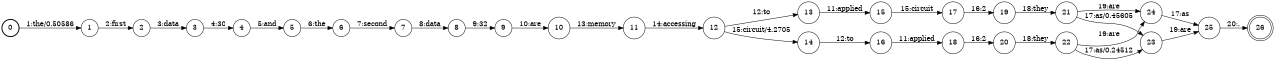 digraph FST {
rankdir = LR;
size = "8.5,11";
label = "";
center = 1;
orientation = Portrait;
ranksep = "0.4";
nodesep = "0.25";
0 [label = "0", shape = circle, style = bold, fontsize = 14]
	0 -> 1 [label = "1:the/0.50586", fontsize = 14];
1 [label = "1", shape = circle, style = solid, fontsize = 14]
	1 -> 2 [label = "2:first", fontsize = 14];
2 [label = "2", shape = circle, style = solid, fontsize = 14]
	2 -> 3 [label = "3:data", fontsize = 14];
3 [label = "3", shape = circle, style = solid, fontsize = 14]
	3 -> 4 [label = "4:30", fontsize = 14];
4 [label = "4", shape = circle, style = solid, fontsize = 14]
	4 -> 5 [label = "5:and", fontsize = 14];
5 [label = "5", shape = circle, style = solid, fontsize = 14]
	5 -> 6 [label = "6:the", fontsize = 14];
6 [label = "6", shape = circle, style = solid, fontsize = 14]
	6 -> 7 [label = "7:second", fontsize = 14];
7 [label = "7", shape = circle, style = solid, fontsize = 14]
	7 -> 8 [label = "8:data", fontsize = 14];
8 [label = "8", shape = circle, style = solid, fontsize = 14]
	8 -> 9 [label = "9:32", fontsize = 14];
9 [label = "9", shape = circle, style = solid, fontsize = 14]
	9 -> 10 [label = "10:are", fontsize = 14];
10 [label = "10", shape = circle, style = solid, fontsize = 14]
	10 -> 11 [label = "13:memory", fontsize = 14];
11 [label = "11", shape = circle, style = solid, fontsize = 14]
	11 -> 12 [label = "14:accessing", fontsize = 14];
12 [label = "12", shape = circle, style = solid, fontsize = 14]
	12 -> 13 [label = "12:to", fontsize = 14];
	12 -> 14 [label = "15:circuit/4.2705", fontsize = 14];
13 [label = "13", shape = circle, style = solid, fontsize = 14]
	13 -> 15 [label = "11:applied", fontsize = 14];
14 [label = "14", shape = circle, style = solid, fontsize = 14]
	14 -> 16 [label = "12:to", fontsize = 14];
15 [label = "15", shape = circle, style = solid, fontsize = 14]
	15 -> 17 [label = "15:circuit", fontsize = 14];
16 [label = "16", shape = circle, style = solid, fontsize = 14]
	16 -> 18 [label = "11:applied", fontsize = 14];
17 [label = "17", shape = circle, style = solid, fontsize = 14]
	17 -> 19 [label = "16:2", fontsize = 14];
18 [label = "18", shape = circle, style = solid, fontsize = 14]
	18 -> 20 [label = "16:2", fontsize = 14];
19 [label = "19", shape = circle, style = solid, fontsize = 14]
	19 -> 21 [label = "18:they", fontsize = 14];
20 [label = "20", shape = circle, style = solid, fontsize = 14]
	20 -> 22 [label = "18:they", fontsize = 14];
21 [label = "21", shape = circle, style = solid, fontsize = 14]
	21 -> 24 [label = "19:are", fontsize = 14];
	21 -> 23 [label = "17:as/0.45605", fontsize = 14];
22 [label = "22", shape = circle, style = solid, fontsize = 14]
	22 -> 24 [label = "19:are", fontsize = 14];
	22 -> 23 [label = "17:as/0.24512", fontsize = 14];
23 [label = "23", shape = circle, style = solid, fontsize = 14]
	23 -> 25 [label = "19:are", fontsize = 14];
24 [label = "24", shape = circle, style = solid, fontsize = 14]
	24 -> 25 [label = "17:as", fontsize = 14];
25 [label = "25", shape = circle, style = solid, fontsize = 14]
	25 -> 26 [label = "20:.", fontsize = 14];
26 [label = "26", shape = doublecircle, style = solid, fontsize = 14]
}
